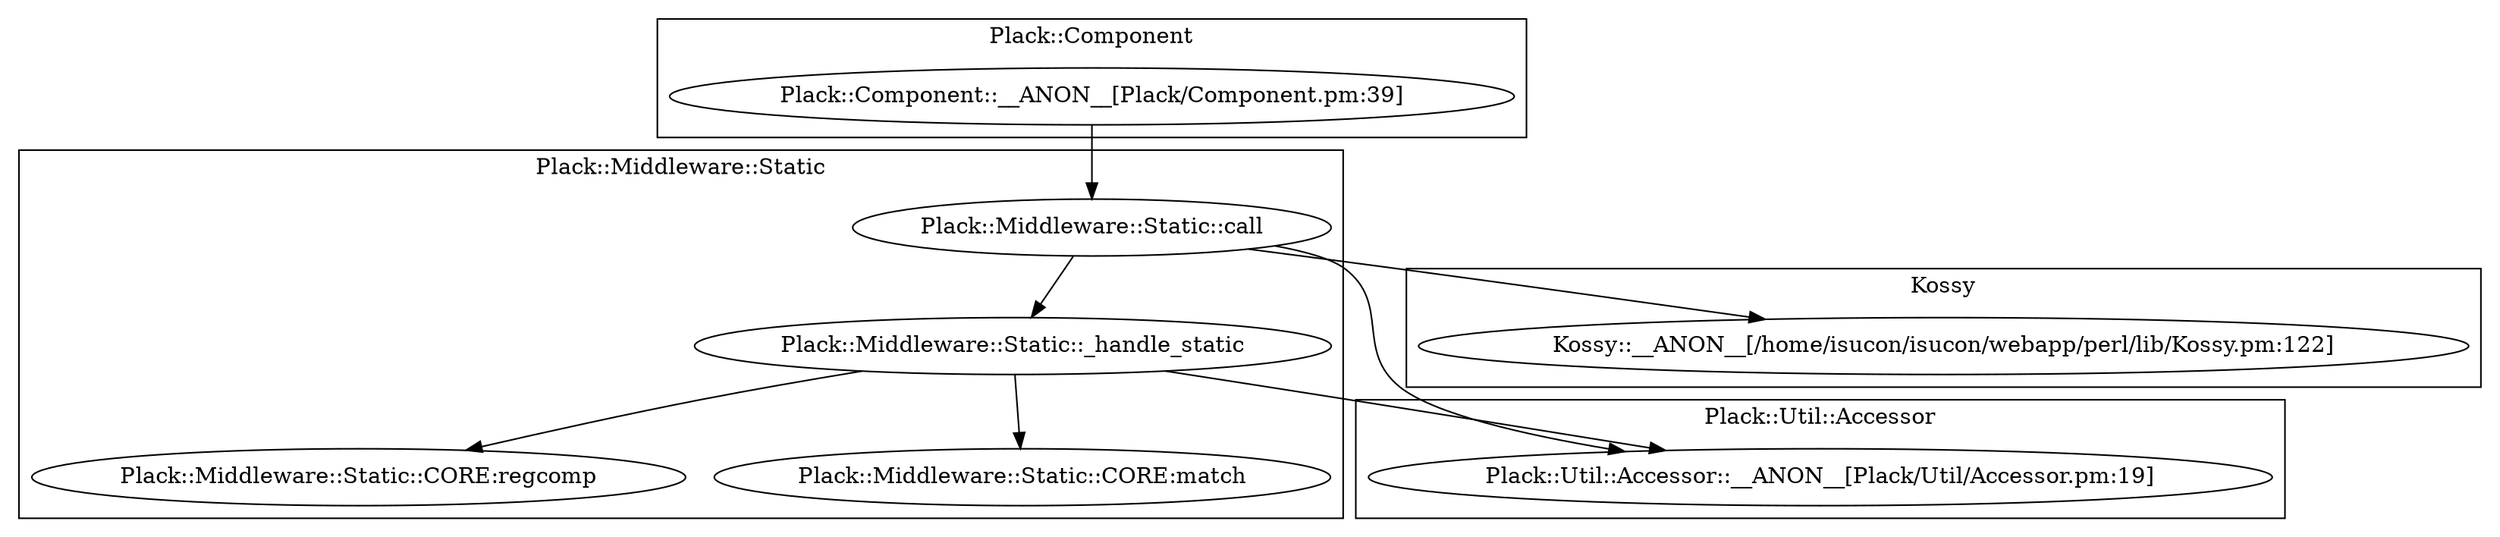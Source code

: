 digraph {
graph [overlap=false]
subgraph cluster_Plack_Middleware_Static {
	label="Plack::Middleware::Static";
	"Plack::Middleware::Static::_handle_static";
	"Plack::Middleware::Static::CORE:regcomp";
	"Plack::Middleware::Static::call";
	"Plack::Middleware::Static::CORE:match";
}
subgraph cluster_Plack_Util_Accessor {
	label="Plack::Util::Accessor";
	"Plack::Util::Accessor::__ANON__[Plack/Util/Accessor.pm:19]";
}
subgraph cluster_Plack_Component {
	label="Plack::Component";
	"Plack::Component::__ANON__[Plack/Component.pm:39]";
}
subgraph cluster_Kossy {
	label="Kossy";
	"Kossy::__ANON__[/home/isucon/isucon/webapp/perl/lib/Kossy.pm:122]";
}
"Plack::Middleware::Static::_handle_static" -> "Plack::Util::Accessor::__ANON__[Plack/Util/Accessor.pm:19]";
"Plack::Middleware::Static::call" -> "Plack::Util::Accessor::__ANON__[Plack/Util/Accessor.pm:19]";
"Plack::Middleware::Static::call" -> "Plack::Middleware::Static::_handle_static";
"Plack::Middleware::Static::_handle_static" -> "Plack::Middleware::Static::CORE:match";
"Plack::Middleware::Static::call" -> "Kossy::__ANON__[/home/isucon/isucon/webapp/perl/lib/Kossy.pm:122]";
"Plack::Component::__ANON__[Plack/Component.pm:39]" -> "Plack::Middleware::Static::call";
"Plack::Middleware::Static::_handle_static" -> "Plack::Middleware::Static::CORE:regcomp";
}
